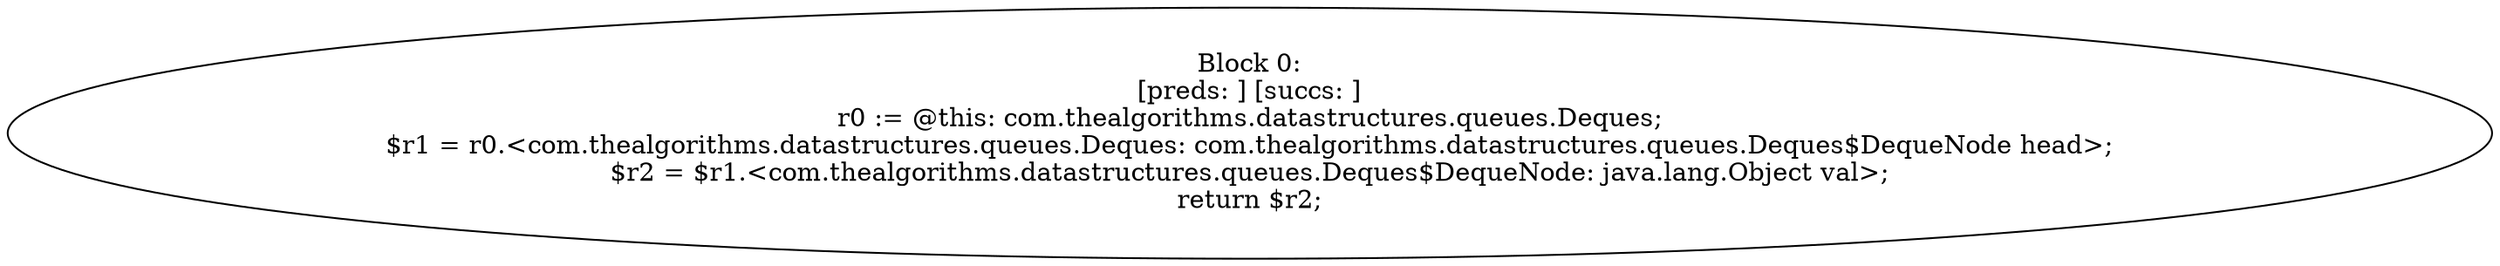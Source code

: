 digraph "unitGraph" {
    "Block 0:
[preds: ] [succs: ]
r0 := @this: com.thealgorithms.datastructures.queues.Deques;
$r1 = r0.<com.thealgorithms.datastructures.queues.Deques: com.thealgorithms.datastructures.queues.Deques$DequeNode head>;
$r2 = $r1.<com.thealgorithms.datastructures.queues.Deques$DequeNode: java.lang.Object val>;
return $r2;
"
}

